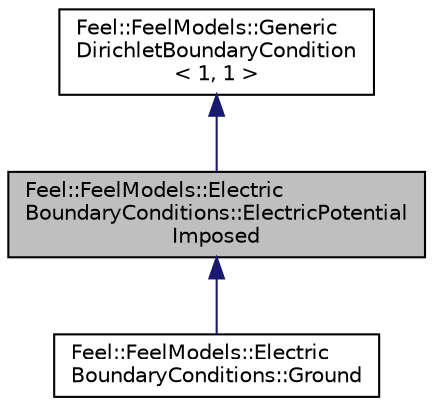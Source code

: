 digraph "Feel::FeelModels::ElectricBoundaryConditions::ElectricPotentialImposed"
{
 // LATEX_PDF_SIZE
  edge [fontname="Helvetica",fontsize="10",labelfontname="Helvetica",labelfontsize="10"];
  node [fontname="Helvetica",fontsize="10",shape=record];
  Node1 [label="Feel::FeelModels::Electric\lBoundaryConditions::ElectricPotential\lImposed",height=0.2,width=0.4,color="black", fillcolor="grey75", style="filled", fontcolor="black",tooltip=" "];
  Node2 -> Node1 [dir="back",color="midnightblue",fontsize="10",style="solid",fontname="Helvetica"];
  Node2 [label="Feel::FeelModels::Generic\lDirichletBoundaryCondition\l\< 1, 1 \>",height=0.2,width=0.4,color="black", fillcolor="white", style="filled",URL="$classFeel_1_1FeelModels_1_1GenericDirichletBoundaryCondition.html",tooltip=" "];
  Node1 -> Node3 [dir="back",color="midnightblue",fontsize="10",style="solid",fontname="Helvetica"];
  Node3 [label="Feel::FeelModels::Electric\lBoundaryConditions::Ground",height=0.2,width=0.4,color="black", fillcolor="white", style="filled",URL="$classFeel_1_1FeelModels_1_1ElectricBoundaryConditions_1_1Ground.html",tooltip=" "];
}
